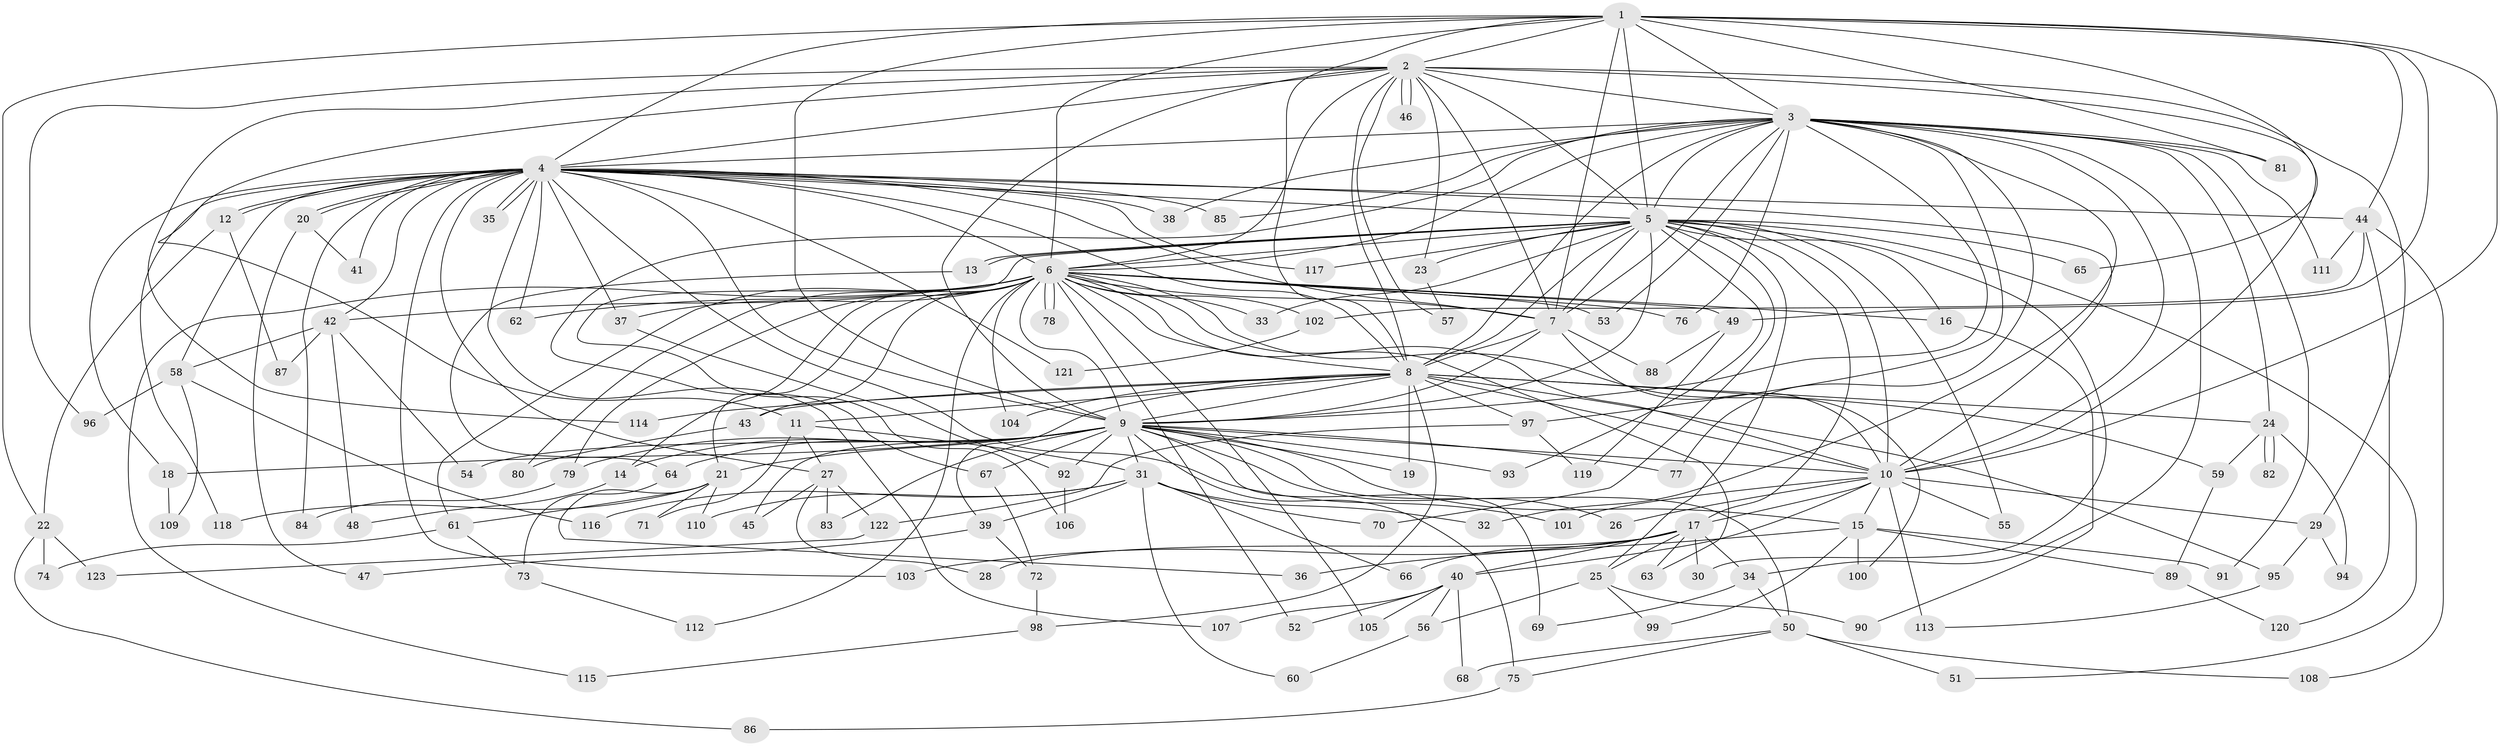 // coarse degree distribution, {8: 0.023255813953488372, 47: 0.011627906976744186, 15: 0.011627906976744186, 5: 0.046511627906976744, 2: 0.5930232558139535, 6: 0.05813953488372093, 3: 0.08139534883720931, 1: 0.11627906976744186, 4: 0.03488372093023256, 13: 0.011627906976744186, 18: 0.011627906976744186}
// Generated by graph-tools (version 1.1) at 2025/48/03/04/25 21:48:44]
// undirected, 123 vertices, 271 edges
graph export_dot {
graph [start="1"]
  node [color=gray90,style=filled];
  1;
  2;
  3;
  4;
  5;
  6;
  7;
  8;
  9;
  10;
  11;
  12;
  13;
  14;
  15;
  16;
  17;
  18;
  19;
  20;
  21;
  22;
  23;
  24;
  25;
  26;
  27;
  28;
  29;
  30;
  31;
  32;
  33;
  34;
  35;
  36;
  37;
  38;
  39;
  40;
  41;
  42;
  43;
  44;
  45;
  46;
  47;
  48;
  49;
  50;
  51;
  52;
  53;
  54;
  55;
  56;
  57;
  58;
  59;
  60;
  61;
  62;
  63;
  64;
  65;
  66;
  67;
  68;
  69;
  70;
  71;
  72;
  73;
  74;
  75;
  76;
  77;
  78;
  79;
  80;
  81;
  82;
  83;
  84;
  85;
  86;
  87;
  88;
  89;
  90;
  91;
  92;
  93;
  94;
  95;
  96;
  97;
  98;
  99;
  100;
  101;
  102;
  103;
  104;
  105;
  106;
  107;
  108;
  109;
  110;
  111;
  112;
  113;
  114;
  115;
  116;
  117;
  118;
  119;
  120;
  121;
  122;
  123;
  1 -- 2;
  1 -- 3;
  1 -- 4;
  1 -- 5;
  1 -- 6;
  1 -- 7;
  1 -- 8;
  1 -- 9;
  1 -- 10;
  1 -- 22;
  1 -- 44;
  1 -- 49;
  1 -- 65;
  1 -- 81;
  2 -- 3;
  2 -- 4;
  2 -- 5;
  2 -- 6;
  2 -- 7;
  2 -- 8;
  2 -- 9;
  2 -- 10;
  2 -- 11;
  2 -- 23;
  2 -- 29;
  2 -- 46;
  2 -- 46;
  2 -- 57;
  2 -- 96;
  2 -- 114;
  3 -- 4;
  3 -- 5;
  3 -- 6;
  3 -- 7;
  3 -- 8;
  3 -- 9;
  3 -- 10;
  3 -- 24;
  3 -- 32;
  3 -- 34;
  3 -- 38;
  3 -- 53;
  3 -- 67;
  3 -- 76;
  3 -- 77;
  3 -- 81;
  3 -- 85;
  3 -- 91;
  3 -- 97;
  3 -- 111;
  4 -- 5;
  4 -- 6;
  4 -- 7;
  4 -- 8;
  4 -- 9;
  4 -- 10;
  4 -- 12;
  4 -- 12;
  4 -- 18;
  4 -- 20;
  4 -- 20;
  4 -- 27;
  4 -- 35;
  4 -- 35;
  4 -- 37;
  4 -- 38;
  4 -- 41;
  4 -- 42;
  4 -- 44;
  4 -- 58;
  4 -- 62;
  4 -- 84;
  4 -- 85;
  4 -- 101;
  4 -- 103;
  4 -- 107;
  4 -- 117;
  4 -- 118;
  4 -- 121;
  5 -- 6;
  5 -- 7;
  5 -- 8;
  5 -- 9;
  5 -- 10;
  5 -- 13;
  5 -- 13;
  5 -- 16;
  5 -- 17;
  5 -- 23;
  5 -- 25;
  5 -- 30;
  5 -- 33;
  5 -- 51;
  5 -- 55;
  5 -- 65;
  5 -- 70;
  5 -- 93;
  5 -- 106;
  5 -- 117;
  6 -- 7;
  6 -- 8;
  6 -- 9;
  6 -- 10;
  6 -- 14;
  6 -- 16;
  6 -- 21;
  6 -- 33;
  6 -- 37;
  6 -- 42;
  6 -- 43;
  6 -- 49;
  6 -- 52;
  6 -- 53;
  6 -- 61;
  6 -- 62;
  6 -- 63;
  6 -- 76;
  6 -- 78;
  6 -- 78;
  6 -- 79;
  6 -- 80;
  6 -- 100;
  6 -- 102;
  6 -- 104;
  6 -- 105;
  6 -- 112;
  6 -- 115;
  7 -- 8;
  7 -- 9;
  7 -- 10;
  7 -- 88;
  8 -- 9;
  8 -- 10;
  8 -- 11;
  8 -- 19;
  8 -- 24;
  8 -- 39;
  8 -- 43;
  8 -- 59;
  8 -- 95;
  8 -- 97;
  8 -- 98;
  8 -- 104;
  8 -- 114;
  9 -- 10;
  9 -- 14;
  9 -- 15;
  9 -- 18;
  9 -- 19;
  9 -- 21;
  9 -- 26;
  9 -- 31;
  9 -- 45;
  9 -- 50;
  9 -- 54;
  9 -- 64;
  9 -- 67;
  9 -- 69;
  9 -- 75;
  9 -- 77;
  9 -- 79;
  9 -- 83;
  9 -- 92;
  9 -- 93;
  10 -- 15;
  10 -- 17;
  10 -- 26;
  10 -- 29;
  10 -- 40;
  10 -- 55;
  10 -- 101;
  10 -- 113;
  11 -- 27;
  11 -- 31;
  11 -- 71;
  12 -- 22;
  12 -- 87;
  13 -- 64;
  14 -- 48;
  15 -- 36;
  15 -- 89;
  15 -- 91;
  15 -- 99;
  15 -- 100;
  16 -- 90;
  17 -- 25;
  17 -- 28;
  17 -- 30;
  17 -- 34;
  17 -- 40;
  17 -- 63;
  17 -- 66;
  17 -- 103;
  18 -- 109;
  20 -- 41;
  20 -- 47;
  21 -- 36;
  21 -- 61;
  21 -- 71;
  21 -- 110;
  21 -- 118;
  22 -- 74;
  22 -- 86;
  22 -- 123;
  23 -- 57;
  24 -- 59;
  24 -- 82;
  24 -- 82;
  24 -- 94;
  25 -- 56;
  25 -- 90;
  25 -- 99;
  27 -- 28;
  27 -- 45;
  27 -- 83;
  27 -- 122;
  29 -- 94;
  29 -- 95;
  31 -- 32;
  31 -- 39;
  31 -- 60;
  31 -- 66;
  31 -- 70;
  31 -- 110;
  31 -- 116;
  34 -- 50;
  34 -- 69;
  37 -- 92;
  39 -- 47;
  39 -- 72;
  40 -- 52;
  40 -- 56;
  40 -- 68;
  40 -- 105;
  40 -- 107;
  42 -- 48;
  42 -- 54;
  42 -- 58;
  42 -- 87;
  43 -- 80;
  44 -- 102;
  44 -- 108;
  44 -- 111;
  44 -- 120;
  49 -- 88;
  49 -- 119;
  50 -- 51;
  50 -- 68;
  50 -- 75;
  50 -- 108;
  56 -- 60;
  58 -- 96;
  58 -- 109;
  58 -- 116;
  59 -- 89;
  61 -- 73;
  61 -- 74;
  64 -- 73;
  67 -- 72;
  72 -- 98;
  73 -- 112;
  75 -- 86;
  79 -- 84;
  89 -- 120;
  92 -- 106;
  95 -- 113;
  97 -- 119;
  97 -- 122;
  98 -- 115;
  102 -- 121;
  122 -- 123;
}
